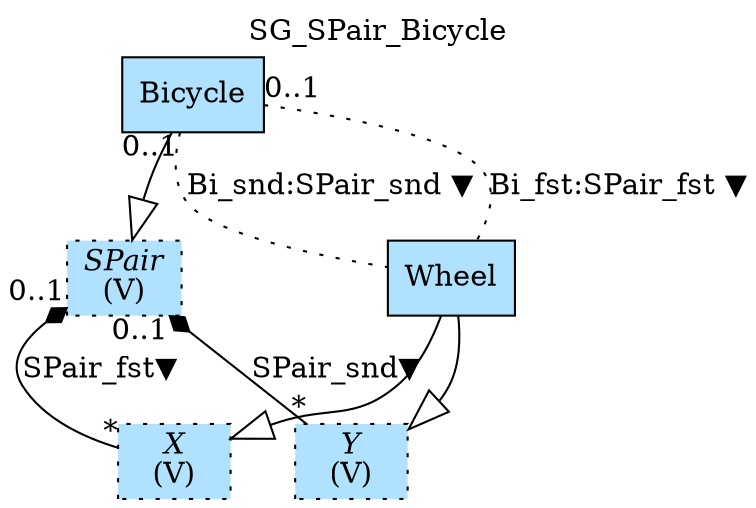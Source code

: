 digraph {graph[label=SG_SPair_Bicycle,labelloc=tl,labelfontsize=12];
"SPair"[shape=record,fillcolor=lightskyblue1,style ="filled,dotted",label=<{<I>SPair</I><br/>(V)}>];
"X"[shape=record,fillcolor=lightskyblue1,style ="filled,dotted",label=<{<I>X</I><br/>(V)}>];
"Y"[shape=record,fillcolor=lightskyblue1,style ="filled,dotted",label=<{<I>Y</I><br/>(V)}>];
"Bicycle"[shape=record,fillcolor=lightskyblue1,style = filled,label="Bicycle"];
"Wheel"[shape=record,fillcolor=lightskyblue1,style = filled,label="Wheel"];

"SPair"->"X"[label="SPair_fst▼",arrowtail=diamond,arrowhead=none,dir=both,taillabel="0..1",headlabel="*"];
"SPair"->"Y"[label="SPair_snd▼",arrowtail=diamond,arrowhead=none,dir=both,taillabel="0..1",headlabel="*"];
"Bicycle"->"SPair"[arrowhead=onormal,arrowsize=2.0];
"Wheel"->"X"[arrowhead=onormal,arrowsize=2.0];
"Wheel"->"Y"[arrowhead=onormal,arrowsize=2.0];
"Bicycle"->"Wheel"[label="Bi_fst:SPair_fst ▼",dir=none,taillabel="0..1",headlabel="",style=dotted];
"Bicycle"->"Wheel"[label="Bi_snd:SPair_snd ▼",dir=none,taillabel="0..1",headlabel="",style=dotted];
}